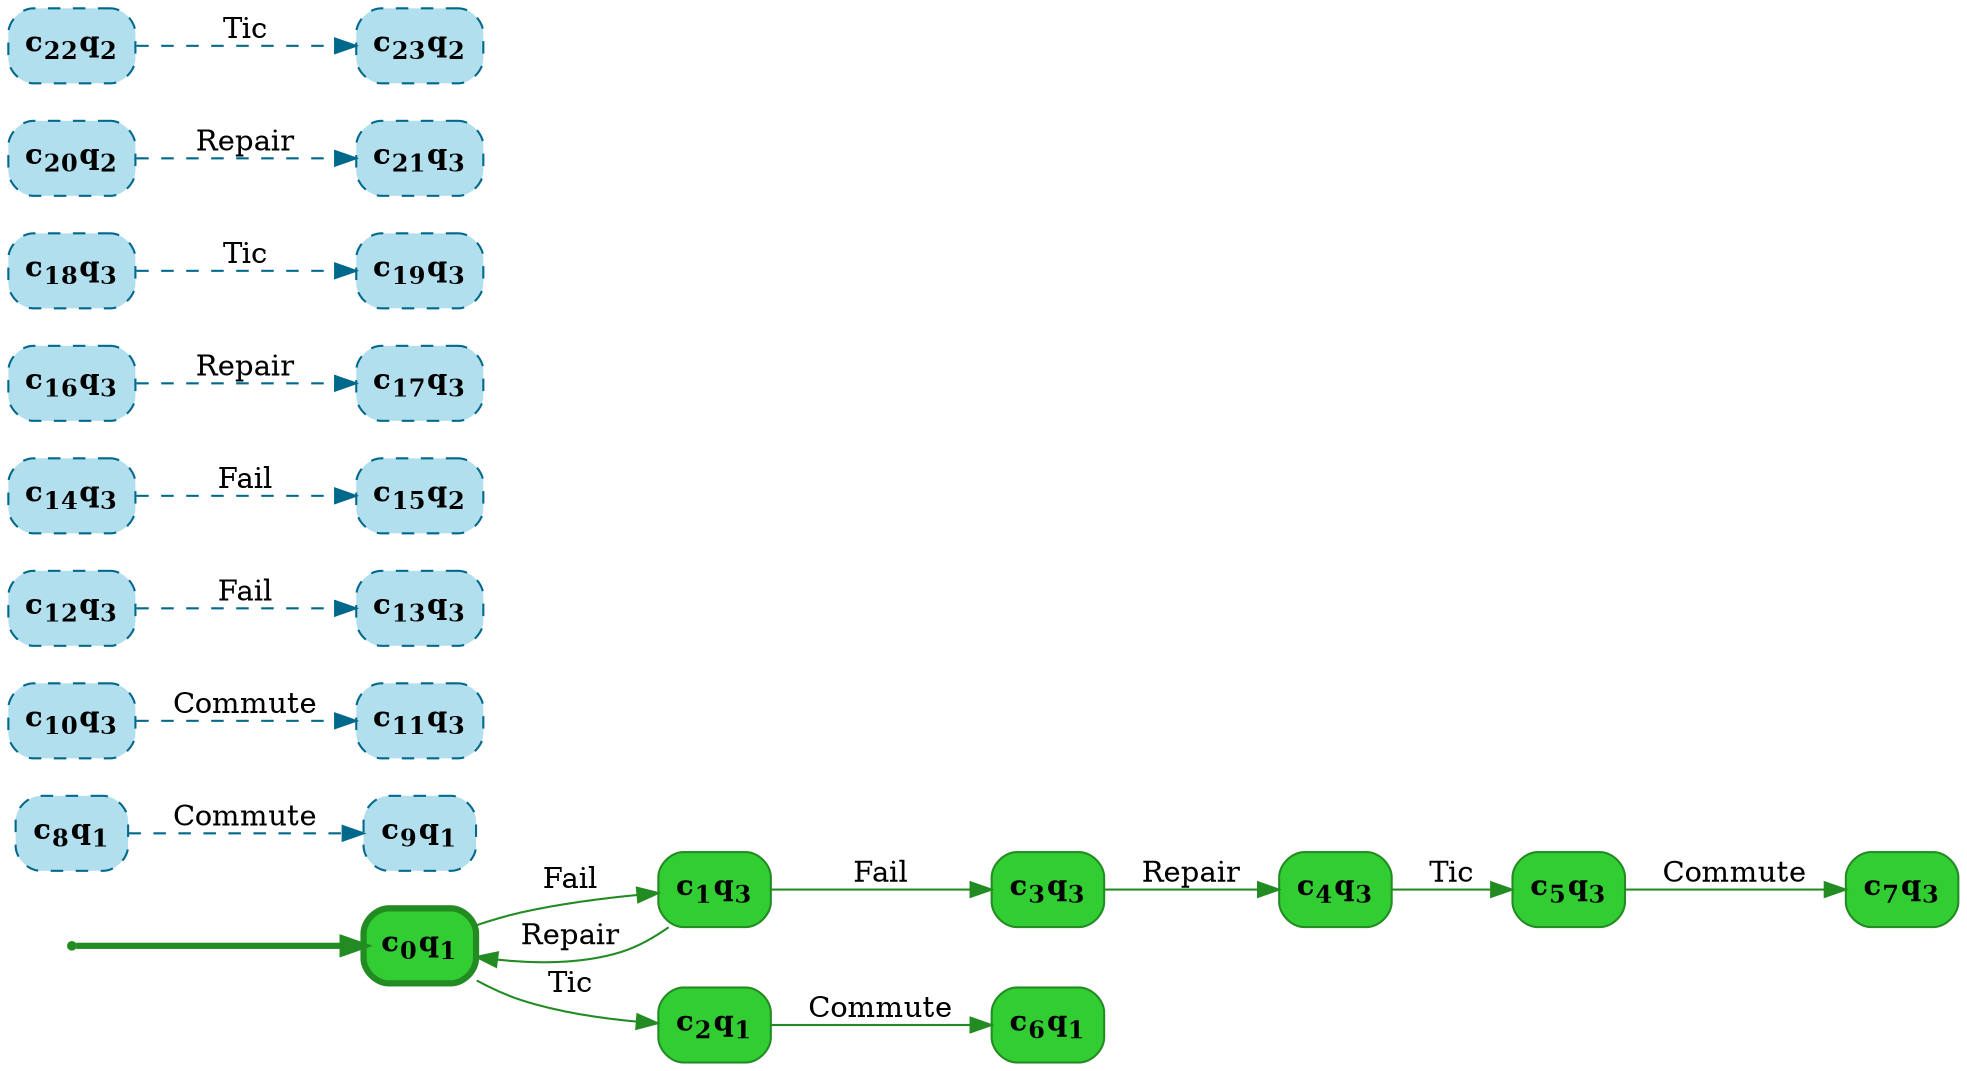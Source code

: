 digraph g {

	rankdir="LR"

	__invisible__[shape="point", color="forestgreen"]
	c0q1[label=<<b>c<sub>0</sub>q<sub>1</sub></b>>, shape="box", style="rounded, filled", fillcolor="limegreen", color="forestgreen", penwidth=3] // Initial
	c1q3[label=<<b>c<sub>1</sub>q<sub>3</sub></b>>, shape="box", style="rounded, filled", fillcolor="limegreen", color="forestgreen"]
	c3q3[label=<<b>c<sub>3</sub>q<sub>3</sub></b>>, shape="box", style="rounded, filled", fillcolor="limegreen", color="forestgreen"]
	c4q3[label=<<b>c<sub>4</sub>q<sub>3</sub></b>>, shape="box", style="rounded, filled", fillcolor="limegreen", color="forestgreen"]
	c5q3[label=<<b>c<sub>5</sub>q<sub>3</sub></b>>, shape="box", style="rounded, filled", fillcolor="limegreen", color="forestgreen"]
	c7q3[label=<<b>c<sub>7</sub>q<sub>3</sub></b>>, shape="box", style="rounded, filled", fillcolor="limegreen", color="forestgreen"]
	c2q1[label=<<b>c<sub>2</sub>q<sub>1</sub></b>>, shape="box", style="rounded, filled", fillcolor="limegreen", color="forestgreen"]
	c6q1[label=<<b>c<sub>6</sub>q<sub>1</sub></b>>, shape="box", style="rounded, filled", fillcolor="limegreen", color="forestgreen"]
	c8q1[label=<<b>c<sub>8</sub>q<sub>1</sub></b>>, shape="box", style="rounded, filled, dashed", fillcolor="lightblue2", color="deepskyblue4"]
	c9q1[label=<<b>c<sub>9</sub>q<sub>1</sub></b>>, shape="box", style="rounded, filled, dashed", fillcolor="lightblue2", color="deepskyblue4"]
	c10q3[label=<<b>c<sub>10</sub>q<sub>3</sub></b>>, shape="box", style="rounded, filled, dashed", fillcolor="lightblue2", color="deepskyblue4"]
	c11q3[label=<<b>c<sub>11</sub>q<sub>3</sub></b>>, shape="box", style="rounded, filled, dashed", fillcolor="lightblue2", color="deepskyblue4"]
	c12q3[label=<<b>c<sub>12</sub>q<sub>3</sub></b>>, shape="box", style="rounded, filled, dashed", fillcolor="lightblue2", color="deepskyblue4"]
	c13q3[label=<<b>c<sub>13</sub>q<sub>3</sub></b>>, shape="box", style="rounded, filled, dashed", fillcolor="lightblue2", color="deepskyblue4"]
	c14q3[label=<<b>c<sub>14</sub>q<sub>3</sub></b>>, shape="box", style="rounded, filled, dashed", fillcolor="lightblue2", color="deepskyblue4"]
	c15q2[label=<<b>c<sub>15</sub>q<sub>2</sub></b>>, shape="box", style="rounded, filled, dashed", fillcolor="lightblue2", color="deepskyblue4"]
	c16q3[label=<<b>c<sub>16</sub>q<sub>3</sub></b>>, shape="box", style="rounded, filled, dashed", fillcolor="lightblue2", color="deepskyblue4"]
	c17q3[label=<<b>c<sub>17</sub>q<sub>3</sub></b>>, shape="box", style="rounded, filled, dashed", fillcolor="lightblue2", color="deepskyblue4"]
	c18q3[label=<<b>c<sub>18</sub>q<sub>3</sub></b>>, shape="box", style="rounded, filled, dashed", fillcolor="lightblue2", color="deepskyblue4"]
	c19q3[label=<<b>c<sub>19</sub>q<sub>3</sub></b>>, shape="box", style="rounded, filled, dashed", fillcolor="lightblue2", color="deepskyblue4"]
	c20q2[label=<<b>c<sub>20</sub>q<sub>2</sub></b>>, shape="box", style="rounded, filled, dashed", fillcolor="lightblue2", color="deepskyblue4"]
	c21q3[label=<<b>c<sub>21</sub>q<sub>3</sub></b>>, shape="box", style="rounded, filled, dashed", fillcolor="lightblue2", color="deepskyblue4"]
	c22q2[label=<<b>c<sub>22</sub>q<sub>2</sub></b>>, shape="box", style="rounded, filled, dashed", fillcolor="lightblue2", color="deepskyblue4"]
	c23q2[label=<<b>c<sub>23</sub>q<sub>2</sub></b>>, shape="box", style="rounded, filled, dashed", fillcolor="lightblue2", color="deepskyblue4"]

	__invisible__ -> c0q1[penwidth=3, color="forestgreen"]
	c0q1 -> c1q3[label=<Fail>, color="forestgreen"]
	c1q3 -> c3q3[label=<Fail>, color="forestgreen"]
	c3q3 -> c4q3[label=<Repair>, color="forestgreen"]
	c4q3 -> c5q3[label=<Tic>, color="forestgreen"]
	c5q3 -> c7q3[label=<Commute>, color="forestgreen"]
	c1q3 -> c0q1[label=<Repair>, color="forestgreen"]
	c0q1 -> c2q1[label=<Tic>, color="forestgreen"]
	c2q1 -> c6q1[label=<Commute>, color="forestgreen"]
	c8q1 -> c9q1[label=<Commute>, color="deepskyblue4", style="dashed"]
	c10q3 -> c11q3[label=<Commute>, color="deepskyblue4", style="dashed"]
	c12q3 -> c13q3[label=<Fail>, color="deepskyblue4", style="dashed"]
	c14q3 -> c15q2[label=<Fail>, color="deepskyblue4", style="dashed"]
	c16q3 -> c17q3[label=<Repair>, color="deepskyblue4", style="dashed"]
	c18q3 -> c19q3[label=<Tic>, color="deepskyblue4", style="dashed"]
	c20q2 -> c21q3[label=<Repair>, color="deepskyblue4", style="dashed"]
	c22q2 -> c23q2[label=<Tic>, color="deepskyblue4", style="dashed"]

}
